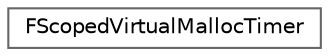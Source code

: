 digraph "Graphical Class Hierarchy"
{
 // INTERACTIVE_SVG=YES
 // LATEX_PDF_SIZE
  bgcolor="transparent";
  edge [fontname=Helvetica,fontsize=10,labelfontname=Helvetica,labelfontsize=10];
  node [fontname=Helvetica,fontsize=10,shape=box,height=0.2,width=0.4];
  rankdir="LR";
  Node0 [id="Node000000",label="FScopedVirtualMallocTimer",height=0.2,width=0.4,color="grey40", fillcolor="white", style="filled",URL="$d5/d96/structFScopedVirtualMallocTimer.html",tooltip=" "];
}
